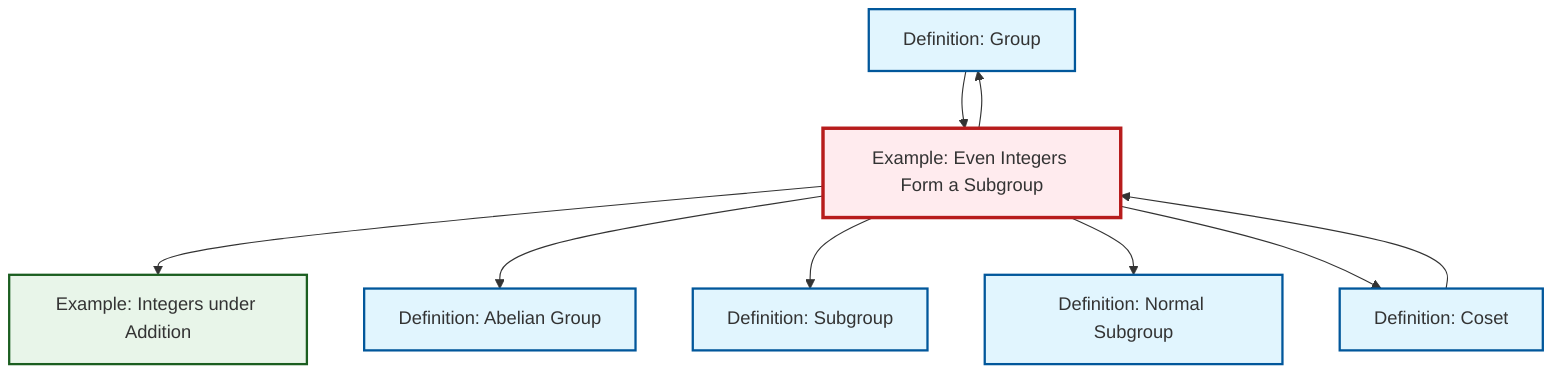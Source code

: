 graph TD
    classDef definition fill:#e1f5fe,stroke:#01579b,stroke-width:2px
    classDef theorem fill:#f3e5f5,stroke:#4a148c,stroke-width:2px
    classDef axiom fill:#fff3e0,stroke:#e65100,stroke-width:2px
    classDef example fill:#e8f5e9,stroke:#1b5e20,stroke-width:2px
    classDef current fill:#ffebee,stroke:#b71c1c,stroke-width:3px
    def-abelian-group["Definition: Abelian Group"]:::definition
    def-normal-subgroup["Definition: Normal Subgroup"]:::definition
    def-group["Definition: Group"]:::definition
    def-subgroup["Definition: Subgroup"]:::definition
    ex-even-integers-subgroup["Example: Even Integers Form a Subgroup"]:::example
    ex-integers-addition["Example: Integers under Addition"]:::example
    def-coset["Definition: Coset"]:::definition
    ex-even-integers-subgroup --> ex-integers-addition
    def-coset --> ex-even-integers-subgroup
    ex-even-integers-subgroup --> def-abelian-group
    ex-even-integers-subgroup --> def-subgroup
    ex-even-integers-subgroup --> def-normal-subgroup
    ex-even-integers-subgroup --> def-group
    ex-even-integers-subgroup --> def-coset
    def-group --> ex-even-integers-subgroup
    class ex-even-integers-subgroup current